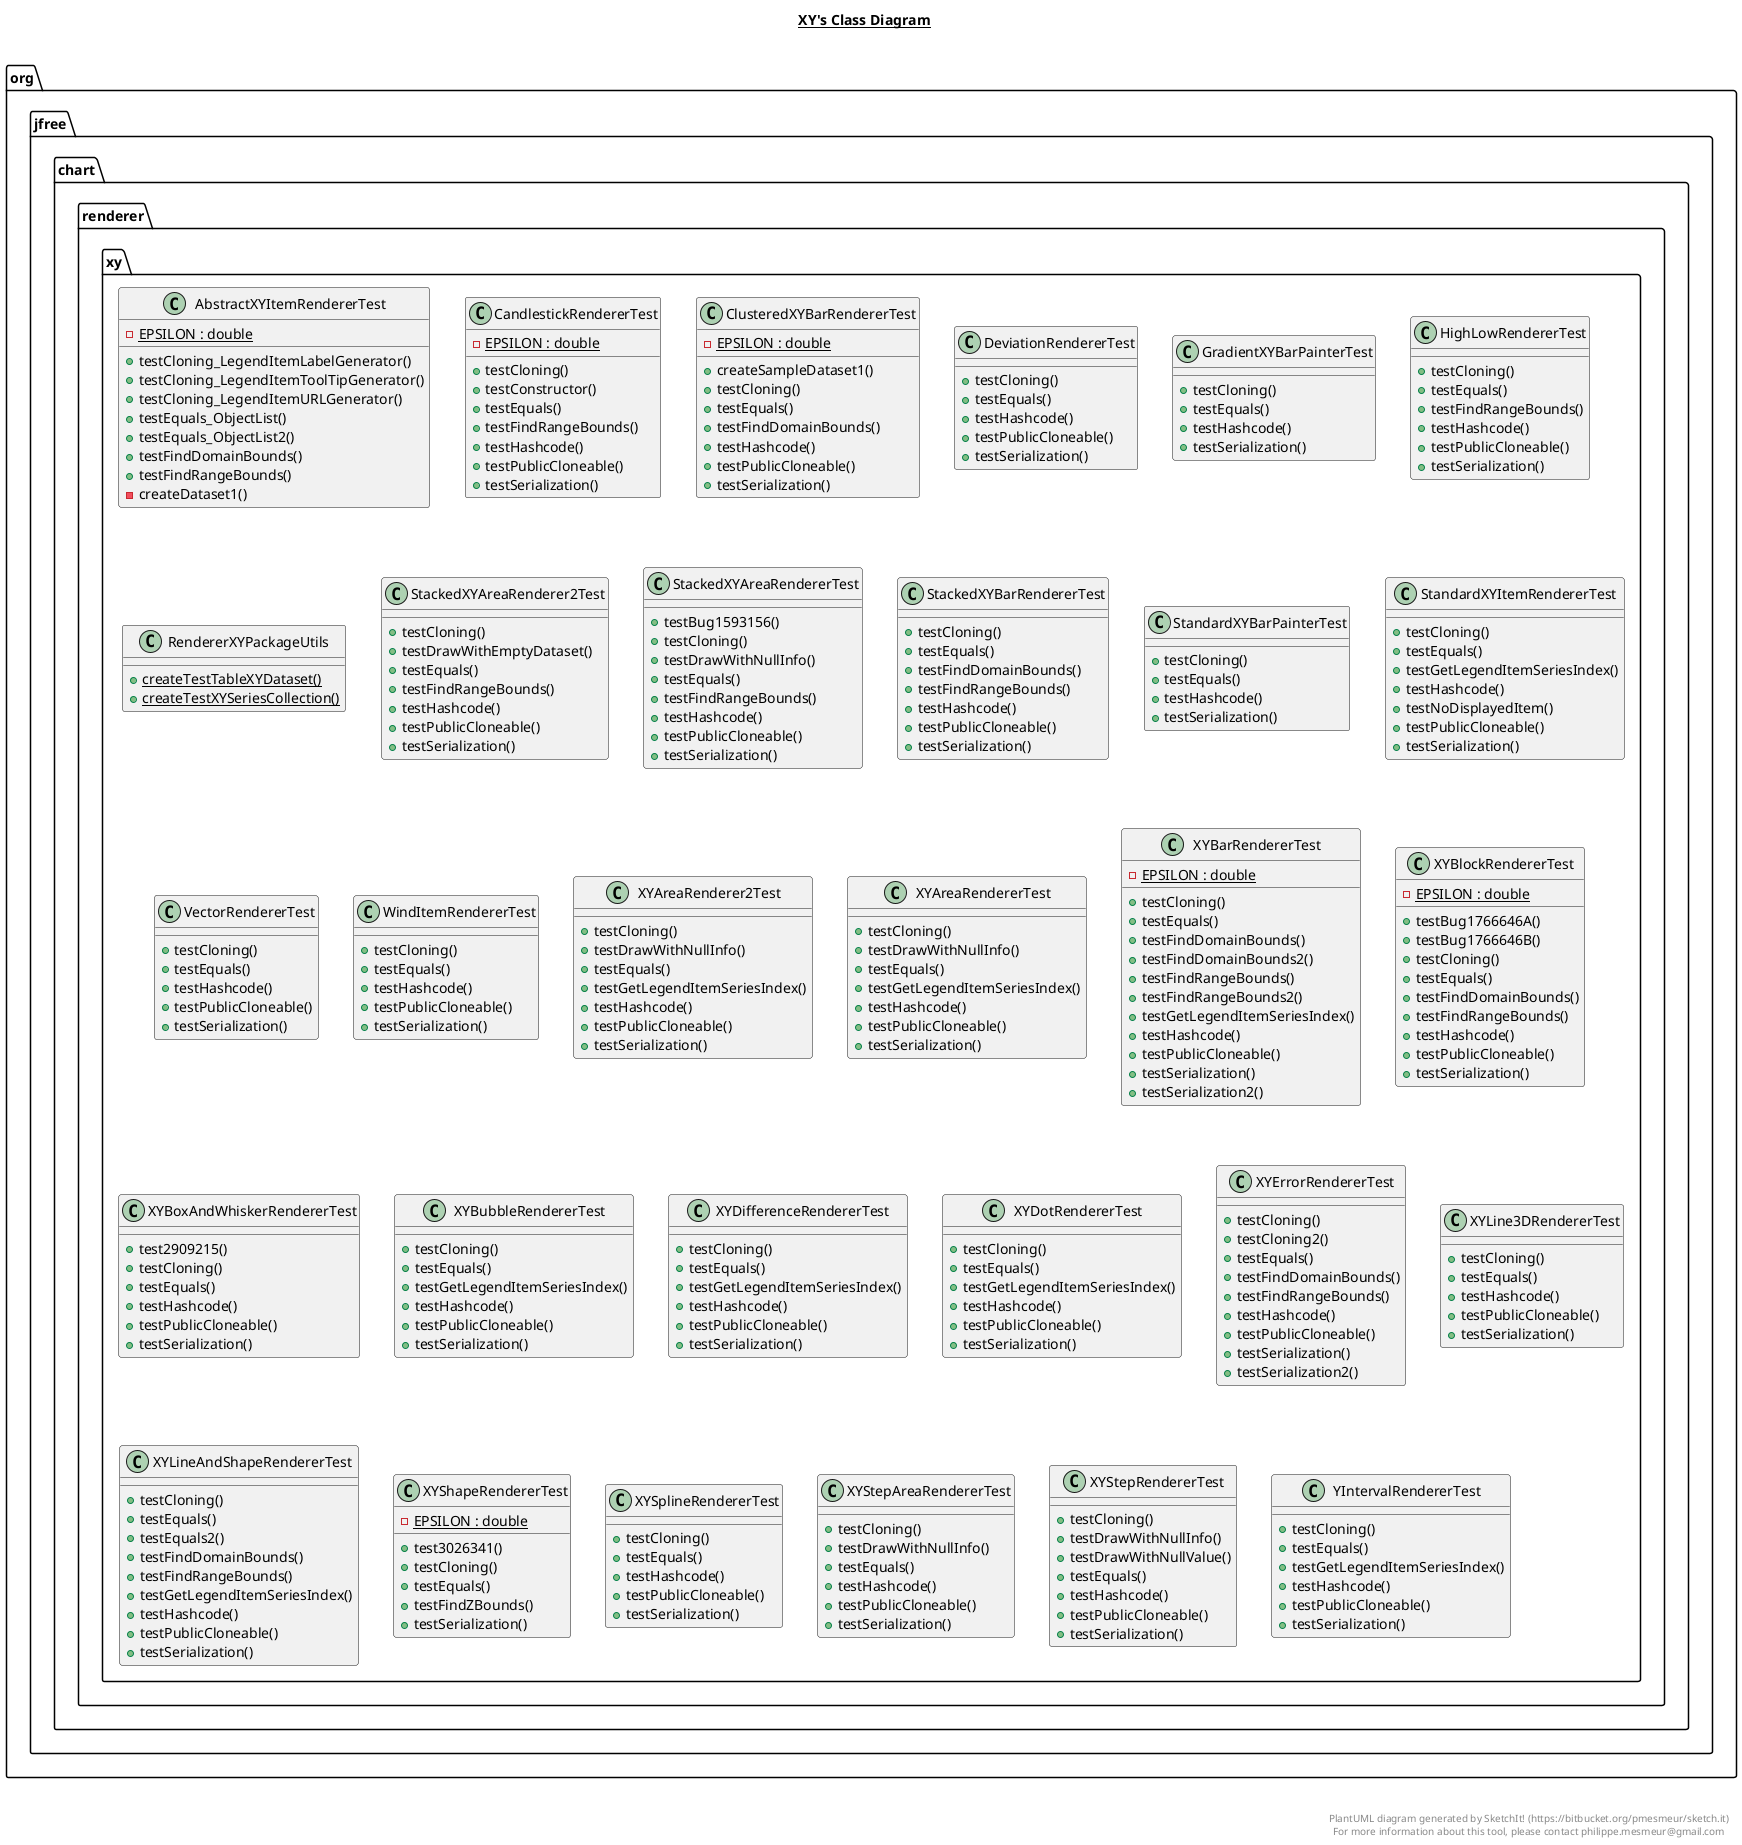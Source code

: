 @startuml

title __XY's Class Diagram__\n

  namespace org.jfree.chart {
    namespace renderer {
      namespace xy {
        class org.jfree.chart.renderer.xy.AbstractXYItemRendererTest {
            {static} - EPSILON : double
            + testCloning_LegendItemLabelGenerator()
            + testCloning_LegendItemToolTipGenerator()
            + testCloning_LegendItemURLGenerator()
            + testEquals_ObjectList()
            + testEquals_ObjectList2()
            + testFindDomainBounds()
            + testFindRangeBounds()
            - createDataset1()
        }
      }
    }
  }
  

  namespace org.jfree.chart {
    namespace renderer {
      namespace xy {
        class org.jfree.chart.renderer.xy.CandlestickRendererTest {
            {static} - EPSILON : double
            + testCloning()
            + testConstructor()
            + testEquals()
            + testFindRangeBounds()
            + testHashcode()
            + testPublicCloneable()
            + testSerialization()
        }
      }
    }
  }
  

  namespace org.jfree.chart {
    namespace renderer {
      namespace xy {
        class org.jfree.chart.renderer.xy.ClusteredXYBarRendererTest {
            {static} - EPSILON : double
            + createSampleDataset1()
            + testCloning()
            + testEquals()
            + testFindDomainBounds()
            + testHashcode()
            + testPublicCloneable()
            + testSerialization()
        }
      }
    }
  }
  

  namespace org.jfree.chart {
    namespace renderer {
      namespace xy {
        class org.jfree.chart.renderer.xy.DeviationRendererTest {
            + testCloning()
            + testEquals()
            + testHashcode()
            + testPublicCloneable()
            + testSerialization()
        }
      }
    }
  }
  

  namespace org.jfree.chart {
    namespace renderer {
      namespace xy {
        class org.jfree.chart.renderer.xy.GradientXYBarPainterTest {
            + testCloning()
            + testEquals()
            + testHashcode()
            + testSerialization()
        }
      }
    }
  }
  

  namespace org.jfree.chart {
    namespace renderer {
      namespace xy {
        class org.jfree.chart.renderer.xy.HighLowRendererTest {
            + testCloning()
            + testEquals()
            + testFindRangeBounds()
            + testHashcode()
            + testPublicCloneable()
            + testSerialization()
        }
      }
    }
  }
  

  namespace org.jfree.chart {
    namespace renderer {
      namespace xy {
        class org.jfree.chart.renderer.xy.RendererXYPackageUtils {
            {static} + createTestTableXYDataset()
            {static} + createTestXYSeriesCollection()
        }
      }
    }
  }
  

  namespace org.jfree.chart {
    namespace renderer {
      namespace xy {
        class org.jfree.chart.renderer.xy.StackedXYAreaRenderer2Test {
            + testCloning()
            + testDrawWithEmptyDataset()
            + testEquals()
            + testFindRangeBounds()
            + testHashcode()
            + testPublicCloneable()
            + testSerialization()
        }
      }
    }
  }
  

  namespace org.jfree.chart {
    namespace renderer {
      namespace xy {
        class org.jfree.chart.renderer.xy.StackedXYAreaRendererTest {
            + testBug1593156()
            + testCloning()
            + testDrawWithNullInfo()
            + testEquals()
            + testFindRangeBounds()
            + testHashcode()
            + testPublicCloneable()
            + testSerialization()
        }
      }
    }
  }
  

  namespace org.jfree.chart {
    namespace renderer {
      namespace xy {
        class org.jfree.chart.renderer.xy.StackedXYBarRendererTest {
            + testCloning()
            + testEquals()
            + testFindDomainBounds()
            + testFindRangeBounds()
            + testHashcode()
            + testPublicCloneable()
            + testSerialization()
        }
      }
    }
  }
  

  namespace org.jfree.chart {
    namespace renderer {
      namespace xy {
        class org.jfree.chart.renderer.xy.StandardXYBarPainterTest {
            + testCloning()
            + testEquals()
            + testHashcode()
            + testSerialization()
        }
      }
    }
  }
  

  namespace org.jfree.chart {
    namespace renderer {
      namespace xy {
        class org.jfree.chart.renderer.xy.StandardXYItemRendererTest {
            + testCloning()
            + testEquals()
            + testGetLegendItemSeriesIndex()
            + testHashcode()
            + testNoDisplayedItem()
            + testPublicCloneable()
            + testSerialization()
        }
      }
    }
  }
  

  namespace org.jfree.chart {
    namespace renderer {
      namespace xy {
        class org.jfree.chart.renderer.xy.VectorRendererTest {
            + testCloning()
            + testEquals()
            + testHashcode()
            + testPublicCloneable()
            + testSerialization()
        }
      }
    }
  }
  

  namespace org.jfree.chart {
    namespace renderer {
      namespace xy {
        class org.jfree.chart.renderer.xy.WindItemRendererTest {
            + testCloning()
            + testEquals()
            + testHashcode()
            + testPublicCloneable()
            + testSerialization()
        }
      }
    }
  }
  

  namespace org.jfree.chart {
    namespace renderer {
      namespace xy {
        class org.jfree.chart.renderer.xy.XYAreaRenderer2Test {
            + testCloning()
            + testDrawWithNullInfo()
            + testEquals()
            + testGetLegendItemSeriesIndex()
            + testHashcode()
            + testPublicCloneable()
            + testSerialization()
        }
      }
    }
  }
  

  namespace org.jfree.chart {
    namespace renderer {
      namespace xy {
        class org.jfree.chart.renderer.xy.XYAreaRendererTest {
            + testCloning()
            + testDrawWithNullInfo()
            + testEquals()
            + testGetLegendItemSeriesIndex()
            + testHashcode()
            + testPublicCloneable()
            + testSerialization()
        }
      }
    }
  }
  

  namespace org.jfree.chart {
    namespace renderer {
      namespace xy {
        class org.jfree.chart.renderer.xy.XYBarRendererTest {
            {static} - EPSILON : double
            + testCloning()
            + testEquals()
            + testFindDomainBounds()
            + testFindDomainBounds2()
            + testFindRangeBounds()
            + testFindRangeBounds2()
            + testGetLegendItemSeriesIndex()
            + testHashcode()
            + testPublicCloneable()
            + testSerialization()
            + testSerialization2()
        }
      }
    }
  }
  

  namespace org.jfree.chart {
    namespace renderer {
      namespace xy {
        class org.jfree.chart.renderer.xy.XYBlockRendererTest {
            {static} - EPSILON : double
            + testBug1766646A()
            + testBug1766646B()
            + testCloning()
            + testEquals()
            + testFindDomainBounds()
            + testFindRangeBounds()
            + testHashcode()
            + testPublicCloneable()
            + testSerialization()
        }
      }
    }
  }
  

  namespace org.jfree.chart {
    namespace renderer {
      namespace xy {
        class org.jfree.chart.renderer.xy.XYBoxAndWhiskerRendererTest {
            + test2909215()
            + testCloning()
            + testEquals()
            + testHashcode()
            + testPublicCloneable()
            + testSerialization()
        }
      }
    }
  }
  

  namespace org.jfree.chart {
    namespace renderer {
      namespace xy {
        class org.jfree.chart.renderer.xy.XYBubbleRendererTest {
            + testCloning()
            + testEquals()
            + testGetLegendItemSeriesIndex()
            + testHashcode()
            + testPublicCloneable()
            + testSerialization()
        }
      }
    }
  }
  

  namespace org.jfree.chart {
    namespace renderer {
      namespace xy {
        class org.jfree.chart.renderer.xy.XYDifferenceRendererTest {
            + testCloning()
            + testEquals()
            + testGetLegendItemSeriesIndex()
            + testHashcode()
            + testPublicCloneable()
            + testSerialization()
        }
      }
    }
  }
  

  namespace org.jfree.chart {
    namespace renderer {
      namespace xy {
        class org.jfree.chart.renderer.xy.XYDotRendererTest {
            + testCloning()
            + testEquals()
            + testGetLegendItemSeriesIndex()
            + testHashcode()
            + testPublicCloneable()
            + testSerialization()
        }
      }
    }
  }
  

  namespace org.jfree.chart {
    namespace renderer {
      namespace xy {
        class org.jfree.chart.renderer.xy.XYErrorRendererTest {
            + testCloning()
            + testCloning2()
            + testEquals()
            + testFindDomainBounds()
            + testFindRangeBounds()
            + testHashcode()
            + testPublicCloneable()
            + testSerialization()
            + testSerialization2()
        }
      }
    }
  }
  

  namespace org.jfree.chart {
    namespace renderer {
      namespace xy {
        class org.jfree.chart.renderer.xy.XYLine3DRendererTest {
            + testCloning()
            + testEquals()
            + testHashcode()
            + testPublicCloneable()
            + testSerialization()
        }
      }
    }
  }
  

  namespace org.jfree.chart {
    namespace renderer {
      namespace xy {
        class org.jfree.chart.renderer.xy.XYLineAndShapeRendererTest {
            + testCloning()
            + testEquals()
            + testEquals2()
            + testFindDomainBounds()
            + testFindRangeBounds()
            + testGetLegendItemSeriesIndex()
            + testHashcode()
            + testPublicCloneable()
            + testSerialization()
        }
      }
    }
  }
  

  namespace org.jfree.chart {
    namespace renderer {
      namespace xy {
        class org.jfree.chart.renderer.xy.XYShapeRendererTest {
            {static} - EPSILON : double
            + test3026341()
            + testCloning()
            + testEquals()
            + testFindZBounds()
            + testSerialization()
        }
      }
    }
  }
  

  namespace org.jfree.chart {
    namespace renderer {
      namespace xy {
        class org.jfree.chart.renderer.xy.XYSplineRendererTest {
            + testCloning()
            + testEquals()
            + testHashcode()
            + testPublicCloneable()
            + testSerialization()
        }
      }
    }
  }
  

  namespace org.jfree.chart {
    namespace renderer {
      namespace xy {
        class org.jfree.chart.renderer.xy.XYStepAreaRendererTest {
            + testCloning()
            + testDrawWithNullInfo()
            + testEquals()
            + testHashcode()
            + testPublicCloneable()
            + testSerialization()
        }
      }
    }
  }
  

  namespace org.jfree.chart {
    namespace renderer {
      namespace xy {
        class org.jfree.chart.renderer.xy.XYStepRendererTest {
            + testCloning()
            + testDrawWithNullInfo()
            + testDrawWithNullValue()
            + testEquals()
            + testHashcode()
            + testPublicCloneable()
            + testSerialization()
        }
      }
    }
  }
  

  namespace org.jfree.chart {
    namespace renderer {
      namespace xy {
        class org.jfree.chart.renderer.xy.YIntervalRendererTest {
            + testCloning()
            + testEquals()
            + testGetLegendItemSeriesIndex()
            + testHashcode()
            + testPublicCloneable()
            + testSerialization()
        }
      }
    }
  }
  



right footer


PlantUML diagram generated by SketchIt! (https://bitbucket.org/pmesmeur/sketch.it)
For more information about this tool, please contact philippe.mesmeur@gmail.com
endfooter

@enduml

